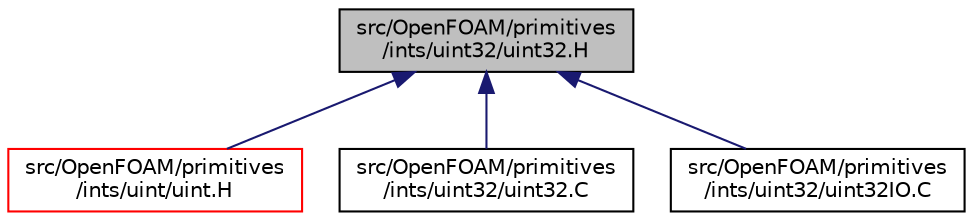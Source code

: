 digraph "src/OpenFOAM/primitives/ints/uint32/uint32.H"
{
  bgcolor="transparent";
  edge [fontname="Helvetica",fontsize="10",labelfontname="Helvetica",labelfontsize="10"];
  node [fontname="Helvetica",fontsize="10",shape=record];
  Node17 [label="src/OpenFOAM/primitives\l/ints/uint32/uint32.H",height=0.2,width=0.4,color="black", fillcolor="grey75", style="filled", fontcolor="black"];
  Node17 -> Node18 [dir="back",color="midnightblue",fontsize="10",style="solid",fontname="Helvetica"];
  Node18 [label="src/OpenFOAM/primitives\l/ints/uint/uint.H",height=0.2,width=0.4,color="red",URL="$a13163.html",tooltip="System uinteger. "];
  Node17 -> Node6051 [dir="back",color="midnightblue",fontsize="10",style="solid",fontname="Helvetica"];
  Node6051 [label="src/OpenFOAM/primitives\l/ints/uint32/uint32.C",height=0.2,width=0.4,color="black",URL="$a13169.html"];
  Node17 -> Node3748 [dir="back",color="midnightblue",fontsize="10",style="solid",fontname="Helvetica"];
  Node3748 [label="src/OpenFOAM/primitives\l/ints/uint32/uint32IO.C",height=0.2,width=0.4,color="black",URL="$a13175.html"];
}
